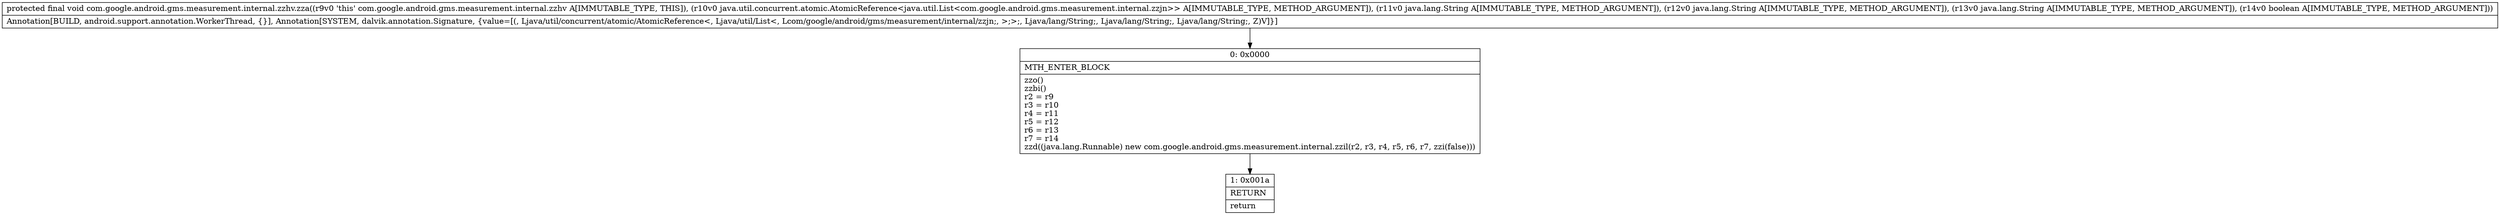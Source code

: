 digraph "CFG forcom.google.android.gms.measurement.internal.zzhv.zza(Ljava\/util\/concurrent\/atomic\/AtomicReference;Ljava\/lang\/String;Ljava\/lang\/String;Ljava\/lang\/String;Z)V" {
Node_0 [shape=record,label="{0\:\ 0x0000|MTH_ENTER_BLOCK\l|zzo()\lzzbi()\lr2 = r9\lr3 = r10\lr4 = r11\lr5 = r12\lr6 = r13\lr7 = r14\lzzd((java.lang.Runnable) new com.google.android.gms.measurement.internal.zzil(r2, r3, r4, r5, r6, r7, zzi(false)))\l}"];
Node_1 [shape=record,label="{1\:\ 0x001a|RETURN\l|return\l}"];
MethodNode[shape=record,label="{protected final void com.google.android.gms.measurement.internal.zzhv.zza((r9v0 'this' com.google.android.gms.measurement.internal.zzhv A[IMMUTABLE_TYPE, THIS]), (r10v0 java.util.concurrent.atomic.AtomicReference\<java.util.List\<com.google.android.gms.measurement.internal.zzjn\>\> A[IMMUTABLE_TYPE, METHOD_ARGUMENT]), (r11v0 java.lang.String A[IMMUTABLE_TYPE, METHOD_ARGUMENT]), (r12v0 java.lang.String A[IMMUTABLE_TYPE, METHOD_ARGUMENT]), (r13v0 java.lang.String A[IMMUTABLE_TYPE, METHOD_ARGUMENT]), (r14v0 boolean A[IMMUTABLE_TYPE, METHOD_ARGUMENT]))  | Annotation[BUILD, android.support.annotation.WorkerThread, \{\}], Annotation[SYSTEM, dalvik.annotation.Signature, \{value=[(, Ljava\/util\/concurrent\/atomic\/AtomicReference\<, Ljava\/util\/List\<, Lcom\/google\/android\/gms\/measurement\/internal\/zzjn;, \>;\>;, Ljava\/lang\/String;, Ljava\/lang\/String;, Ljava\/lang\/String;, Z)V]\}]\l}"];
MethodNode -> Node_0;
Node_0 -> Node_1;
}

